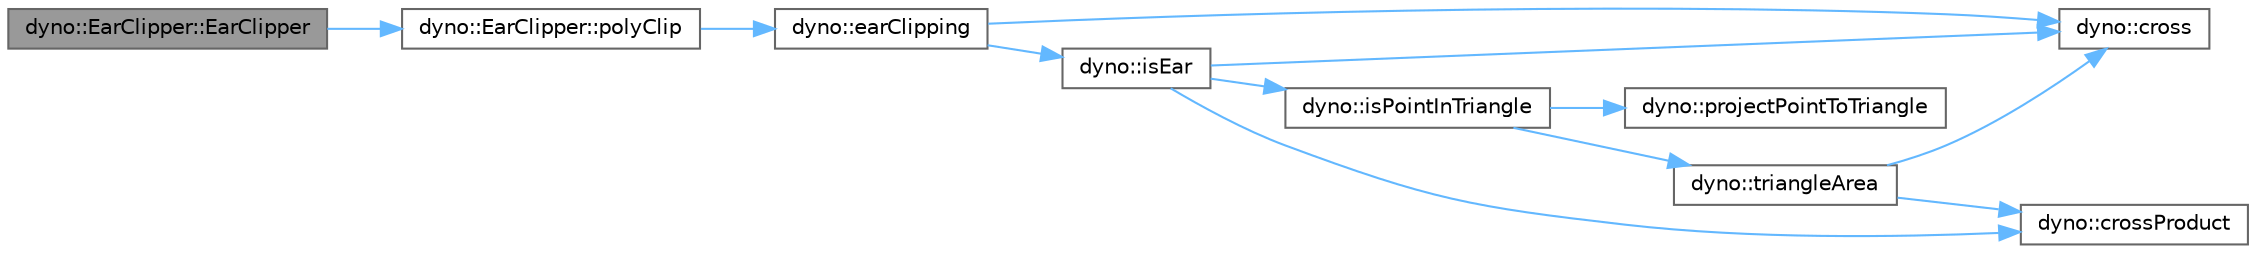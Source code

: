 digraph "dyno::EarClipper::EarClipper"
{
 // LATEX_PDF_SIZE
  bgcolor="transparent";
  edge [fontname=Helvetica,fontsize=10,labelfontname=Helvetica,labelfontsize=10];
  node [fontname=Helvetica,fontsize=10,shape=box,height=0.2,width=0.4];
  rankdir="LR";
  Node1 [id="Node000001",label="dyno::EarClipper::EarClipper",height=0.2,width=0.4,color="gray40", fillcolor="grey60", style="filled", fontcolor="black",tooltip=" "];
  Node1 -> Node2 [id="edge1_Node000001_Node000002",color="steelblue1",style="solid",tooltip=" "];
  Node2 [id="Node000002",label="dyno::EarClipper::polyClip",height=0.2,width=0.4,color="grey40", fillcolor="white", style="filled",URL="$classdyno_1_1_ear_clipper.html#ace41115514ab2b441e97acd875a74408",tooltip=" "];
  Node2 -> Node3 [id="edge2_Node000002_Node000003",color="steelblue1",style="solid",tooltip=" "];
  Node3 [id="Node000003",label="dyno::earClipping",height=0.2,width=0.4,color="grey40", fillcolor="white", style="filled",URL="$namespacedyno.html#aa73f30f237eeca1d2d0ee98c30155f0f",tooltip=" "];
  Node3 -> Node4 [id="edge3_Node000003_Node000004",color="steelblue1",style="solid",tooltip=" "];
  Node4 [id="Node000004",label="dyno::cross",height=0.2,width=0.4,color="grey40", fillcolor="white", style="filled",URL="$namespacedyno.html#a3a41eab550394ecaa0df89d68418ef98",tooltip=" "];
  Node3 -> Node5 [id="edge4_Node000003_Node000005",color="steelblue1",style="solid",tooltip=" "];
  Node5 [id="Node000005",label="dyno::isEar",height=0.2,width=0.4,color="grey40", fillcolor="white", style="filled",URL="$namespacedyno.html#a25fab18c76b673677092af4c5fd9c1ab",tooltip=" "];
  Node5 -> Node4 [id="edge5_Node000005_Node000004",color="steelblue1",style="solid",tooltip=" "];
  Node5 -> Node6 [id="edge6_Node000005_Node000006",color="steelblue1",style="solid",tooltip=" "];
  Node6 [id="Node000006",label="dyno::crossProduct",height=0.2,width=0.4,color="grey40", fillcolor="white", style="filled",URL="$namespacedyno.html#ab49de364d1d941244a23583658a32bfd",tooltip=" "];
  Node5 -> Node7 [id="edge7_Node000005_Node000007",color="steelblue1",style="solid",tooltip=" "];
  Node7 [id="Node000007",label="dyno::isPointInTriangle",height=0.2,width=0.4,color="grey40", fillcolor="white", style="filled",URL="$namespacedyno.html#ab5d5246e1a696ccfe3ae5767e22623d0",tooltip=" "];
  Node7 -> Node8 [id="edge8_Node000007_Node000008",color="steelblue1",style="solid",tooltip=" "];
  Node8 [id="Node000008",label="dyno::projectPointToTriangle",height=0.2,width=0.4,color="grey40", fillcolor="white", style="filled",URL="$namespacedyno.html#a1096ad744d44407e938b76bce9c90dc0",tooltip=" "];
  Node7 -> Node9 [id="edge9_Node000007_Node000009",color="steelblue1",style="solid",tooltip=" "];
  Node9 [id="Node000009",label="dyno::triangleArea",height=0.2,width=0.4,color="grey40", fillcolor="white", style="filled",URL="$namespacedyno.html#a50742973d4606ee9cd9266caf0ca1b7b",tooltip=" "];
  Node9 -> Node4 [id="edge10_Node000009_Node000004",color="steelblue1",style="solid",tooltip=" "];
  Node9 -> Node6 [id="edge11_Node000009_Node000006",color="steelblue1",style="solid",tooltip=" "];
}
